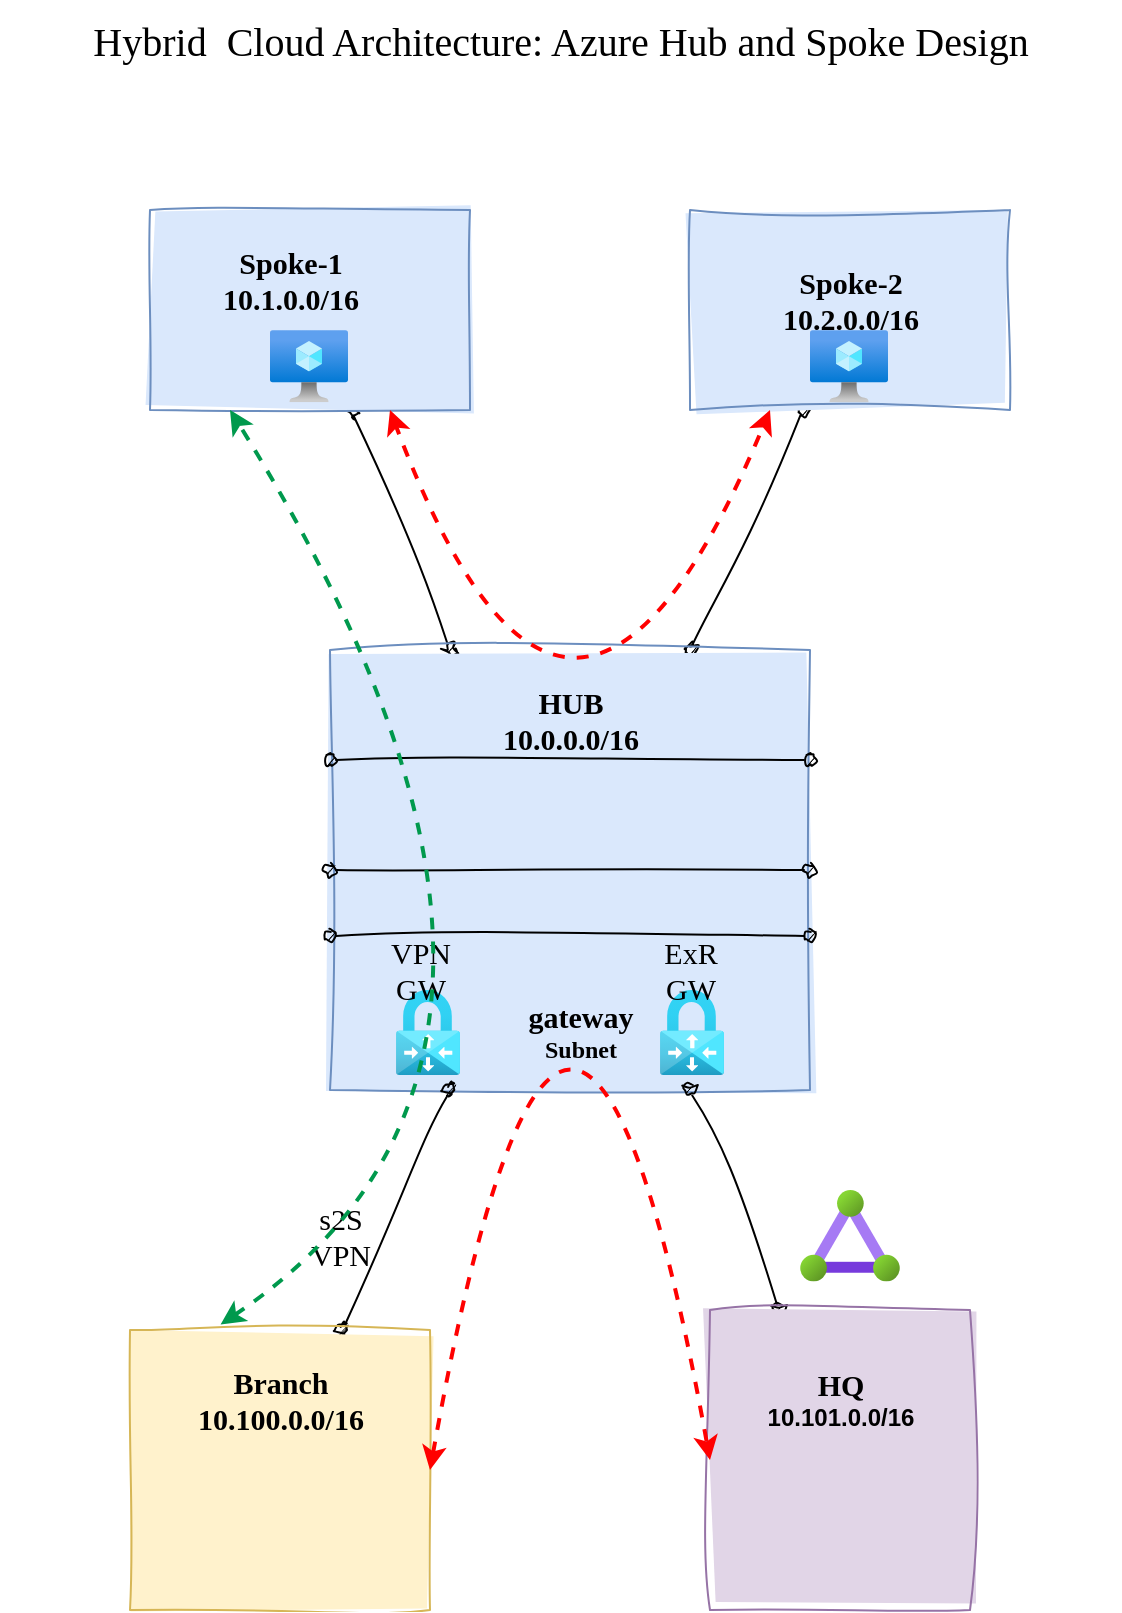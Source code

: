 <mxfile>
    <diagram id="o3GcUPDtDXJafmyDneuA" name="SIngle Region">
        <mxGraphModel dx="1420" dy="797" grid="1" gridSize="10" guides="1" tooltips="1" connect="1" arrows="1" fold="1" page="1" pageScale="1" pageWidth="850" pageHeight="1100" math="0" shadow="0">
            <root>
                <mxCell id="0"/>
                <mxCell id="1" parent="0"/>
                <mxCell id="27" value="&lt;font style=&quot;font-size: 20px;&quot;&gt;Hybrid&amp;nbsp; Cloud Architecture: Azure Hub and Spoke Design&lt;/font&gt;" style="text;html=1;align=center;verticalAlign=middle;resizable=0;points=[];autosize=1;strokeColor=none;fillColor=none;fontSize=15;fontFamily=Comic Sans MS;" vertex="1" parent="1">
                    <mxGeometry x="145" y="65" width="560" height="40" as="geometry"/>
                </mxCell>
                <mxCell id="31" value="Hub-spoke" parent="0"/>
                <mxCell id="4" style="edgeStyle=none;html=1;exitX=0.75;exitY=0;exitDx=0;exitDy=0;sketch=1;curveFitting=1;jiggle=2;disableMultiStroke=1;startArrow=oval;startFill=1;endArrow=oval;endFill=1;" edge="1" parent="31" source="2" target="3">
                    <mxGeometry relative="1" as="geometry"/>
                </mxCell>
                <mxCell id="6" style="edgeStyle=none;html=1;exitX=0.25;exitY=0;exitDx=0;exitDy=0;sketch=1;curveFitting=1;jiggle=2;disableMultiStroke=1;startArrow=oval;startFill=1;endArrow=oval;endFill=1;" edge="1" parent="31" source="2" target="5">
                    <mxGeometry relative="1" as="geometry"/>
                </mxCell>
                <mxCell id="2" value="" style="rounded=0;whiteSpace=wrap;html=1;sketch=1;curveFitting=1;jiggle=2;disableMultiStroke=1;fillStyle=solid;fillColor=#dae8fc;strokeColor=#6c8ebf;" vertex="1" parent="31">
                    <mxGeometry x="310" y="390" width="240" height="220" as="geometry"/>
                </mxCell>
                <mxCell id="3" value="" style="rounded=0;whiteSpace=wrap;html=1;sketch=1;curveFitting=1;jiggle=2;disableMultiStroke=1;fillColor=#dae8fc;strokeColor=#6c8ebf;fillStyle=solid;" vertex="1" parent="31">
                    <mxGeometry x="490" y="170" width="160" height="100" as="geometry"/>
                </mxCell>
                <mxCell id="5" value="" style="rounded=0;whiteSpace=wrap;html=1;sketch=1;curveFitting=1;jiggle=2;disableMultiStroke=1;fillColor=#dae8fc;strokeColor=#6c8ebf;fillStyle=solid;" vertex="1" parent="31">
                    <mxGeometry x="220" y="170" width="160" height="100" as="geometry"/>
                </mxCell>
                <mxCell id="11" value="&lt;font style=&quot;font-size: 15px;&quot; face=&quot;Comic Sans MS&quot;&gt;&lt;b&gt;Spoke-1&lt;br&gt;10.1.0.0/16&lt;/b&gt;&lt;/font&gt;" style="text;html=1;align=center;verticalAlign=middle;resizable=0;points=[];autosize=1;strokeColor=none;fillColor=none;" vertex="1" parent="31">
                    <mxGeometry x="235" y="180" width="110" height="50" as="geometry"/>
                </mxCell>
                <mxCell id="12" value="&lt;font style=&quot;font-size: 15px;&quot; face=&quot;Comic Sans MS&quot;&gt;&lt;b&gt;Spoke-2&lt;br&gt;10.2.0.0/16&lt;/b&gt;&lt;/font&gt;" style="text;html=1;align=center;verticalAlign=middle;resizable=0;points=[];autosize=1;strokeColor=none;fillColor=none;" vertex="1" parent="31">
                    <mxGeometry x="515" y="190" width="110" height="50" as="geometry"/>
                </mxCell>
                <mxCell id="13" value="&lt;font style=&quot;font-size: 15px;&quot; face=&quot;Comic Sans MS&quot;&gt;&lt;b&gt;HUB&lt;br&gt;10.0.0.0/16&lt;/b&gt;&lt;/font&gt;" style="text;html=1;align=center;verticalAlign=middle;resizable=0;points=[];autosize=1;strokeColor=none;fillColor=none;" vertex="1" parent="31">
                    <mxGeometry x="375" y="400" width="110" height="50" as="geometry"/>
                </mxCell>
                <mxCell id="16" value="" style="aspect=fixed;html=1;points=[];align=center;image;fontSize=12;image=img/lib/azure2/networking/Virtual_Network_Gateways.svg;fillStyle=solid;fontFamily=Comic Sans MS;" vertex="1" parent="31">
                    <mxGeometry x="343" y="560" width="32" height="42.46" as="geometry"/>
                </mxCell>
                <mxCell id="18" style="edgeStyle=none;sketch=1;disableMultiStroke=1;html=1;exitX=0;exitY=0.75;exitDx=0;exitDy=0;entryX=1;entryY=0.75;entryDx=0;entryDy=0;fontFamily=Comic Sans MS;fontSize=15;startArrow=oval;startFill=1;endArrow=oval;endFill=1;" edge="1" parent="31">
                    <mxGeometry relative="1" as="geometry">
                        <mxPoint x="310" y="533" as="sourcePoint"/>
                        <mxPoint x="550" y="533" as="targetPoint"/>
                    </mxGeometry>
                </mxCell>
                <mxCell id="19" style="edgeStyle=none;sketch=1;disableMultiStroke=1;html=1;exitX=0;exitY=0.5;exitDx=0;exitDy=0;entryX=1;entryY=0.5;entryDx=0;entryDy=0;fontFamily=Comic Sans MS;fontSize=15;startArrow=oval;startFill=1;endArrow=oval;endFill=1;" edge="1" parent="31" source="2" target="2">
                    <mxGeometry relative="1" as="geometry"/>
                </mxCell>
                <mxCell id="20" style="edgeStyle=none;sketch=1;disableMultiStroke=1;html=1;exitX=0;exitY=0.25;exitDx=0;exitDy=0;entryX=1;entryY=0.25;entryDx=0;entryDy=0;fontFamily=Comic Sans MS;fontSize=15;startArrow=oval;startFill=1;endArrow=oval;endFill=1;" edge="1" parent="31" source="2" target="2">
                    <mxGeometry relative="1" as="geometry"/>
                </mxCell>
                <mxCell id="21" value="&lt;font face=&quot;Comic Sans MS&quot;&gt;&lt;b&gt;&lt;span style=&quot;font-size: 15px;&quot;&gt;gateway&lt;br&gt;&lt;/span&gt;Subnet&lt;/b&gt;&lt;/font&gt;" style="text;html=1;align=center;verticalAlign=middle;resizable=0;points=[];autosize=1;strokeColor=none;fillColor=none;" vertex="1" parent="31">
                    <mxGeometry x="395" y="556.23" width="80" height="50" as="geometry"/>
                </mxCell>
                <mxCell id="22" value="" style="aspect=fixed;html=1;points=[];align=center;image;fontSize=12;image=img/lib/azure2/networking/Virtual_Network_Gateways.svg;fillStyle=solid;fontFamily=Comic Sans MS;" vertex="1" parent="31">
                    <mxGeometry x="475" y="560" width="32" height="42.46" as="geometry"/>
                </mxCell>
                <mxCell id="25" value="VPN&lt;br&gt;GW" style="text;html=1;align=center;verticalAlign=middle;resizable=0;points=[];autosize=1;strokeColor=none;fillColor=none;fontSize=15;fontFamily=Comic Sans MS;" vertex="1" parent="31">
                    <mxGeometry x="330" y="525" width="50" height="50" as="geometry"/>
                </mxCell>
                <mxCell id="26" value="ExR&lt;br&gt;GW" style="text;html=1;align=center;verticalAlign=middle;resizable=0;points=[];autosize=1;strokeColor=none;fillColor=none;fontSize=15;fontFamily=Comic Sans MS;" vertex="1" parent="31">
                    <mxGeometry x="465" y="525" width="50" height="50" as="geometry"/>
                </mxCell>
                <mxCell id="35" value="" style="aspect=fixed;html=1;points=[];align=center;image;fontSize=12;image=img/lib/azure2/compute/Virtual_Machine.svg;fillStyle=solid;fontFamily=Comic Sans MS;" vertex="1" parent="31">
                    <mxGeometry x="280" y="230" width="39" height="36.17" as="geometry"/>
                </mxCell>
                <mxCell id="36" value="" style="aspect=fixed;html=1;points=[];align=center;image;fontSize=12;image=img/lib/azure2/compute/Virtual_Machine.svg;fillStyle=solid;fontFamily=Comic Sans MS;" vertex="1" parent="31">
                    <mxGeometry x="550" y="230" width="39" height="36.17" as="geometry"/>
                </mxCell>
                <mxCell id="32" value="S2S Branch" parent="0"/>
                <mxCell id="8" style="edgeStyle=none;html=1;exitX=0.25;exitY=1;exitDx=0;exitDy=0;sketch=1;curveFitting=1;jiggle=2;disableMultiStroke=1;startArrow=oval;startFill=1;endArrow=oval;endFill=1;" edge="1" parent="32" source="2" target="7">
                    <mxGeometry relative="1" as="geometry"/>
                </mxCell>
                <mxCell id="7" value="" style="rounded=0;whiteSpace=wrap;html=1;sketch=1;curveFitting=1;jiggle=2;disableMultiStroke=1;fillStyle=solid;fillColor=#fff2cc;strokeColor=#d6b656;" vertex="1" parent="32">
                    <mxGeometry x="210" y="730" width="150" height="140" as="geometry"/>
                </mxCell>
                <mxCell id="14" value="&lt;font face=&quot;Comic Sans MS&quot; style=&quot;font-size: 15px;&quot;&gt;&lt;b&gt;&lt;font style=&quot;font-size: 15px;&quot;&gt;Branch&lt;br&gt;&lt;/font&gt;10.100.0.0/16&lt;/b&gt;&lt;/font&gt;" style="text;html=1;align=center;verticalAlign=middle;resizable=0;points=[];autosize=1;strokeColor=none;fillColor=none;" vertex="1" parent="32">
                    <mxGeometry x="220" y="740" width="130" height="50" as="geometry"/>
                </mxCell>
                <mxCell id="24" value="s2S&lt;br&gt;VPN" style="text;html=1;align=center;verticalAlign=middle;resizable=0;points=[];autosize=1;strokeColor=none;fillColor=none;fontSize=15;fontFamily=Comic Sans MS;" vertex="1" parent="32">
                    <mxGeometry x="290" y="657.86" width="50" height="50" as="geometry"/>
                </mxCell>
                <mxCell id="33" value="HQ-Branch" parent="0"/>
                <mxCell id="10" style="edgeStyle=none;html=1;exitX=0.75;exitY=1;exitDx=0;exitDy=0;sketch=1;curveFitting=1;jiggle=2;disableMultiStroke=1;startArrow=oval;startFill=1;endArrow=oval;endFill=1;" edge="1" parent="33" source="2" target="9">
                    <mxGeometry relative="1" as="geometry"/>
                </mxCell>
                <mxCell id="9" value="" style="rounded=0;whiteSpace=wrap;html=1;sketch=1;curveFitting=1;jiggle=2;disableMultiStroke=1;fillStyle=solid;fillColor=#e1d5e7;strokeColor=#9673a6;" vertex="1" parent="33">
                    <mxGeometry x="500" y="720" width="130" height="150" as="geometry"/>
                </mxCell>
                <mxCell id="15" value="&lt;b&gt;&lt;font face=&quot;Comic Sans MS&quot;&gt;&lt;span style=&quot;font-size: 15px;&quot;&gt;HQ&lt;br&gt;&lt;/span&gt;&lt;/font&gt;10.101.0.0/16&lt;/b&gt;" style="text;html=1;align=center;verticalAlign=middle;resizable=0;points=[];autosize=1;strokeColor=none;fillColor=none;" vertex="1" parent="33">
                    <mxGeometry x="515" y="740" width="100" height="50" as="geometry"/>
                </mxCell>
                <mxCell id="23" value="" style="aspect=fixed;html=1;points=[];align=center;image;fontSize=12;image=img/lib/azure2/networking/ExpressRoute_Circuits.svg;fillStyle=solid;fontFamily=Comic Sans MS;" vertex="1" parent="33">
                    <mxGeometry x="545" y="660" width="50" height="45.71" as="geometry"/>
                </mxCell>
                <mxCell id="34" value="Flows" parent="0"/>
                <mxCell id="28" style="edgeStyle=none;disableMultiStroke=1;html=1;exitX=0.302;exitY=-0.02;exitDx=0;exitDy=0;entryX=0.25;entryY=1;entryDx=0;entryDy=0;fontFamily=Comic Sans MS;fontSize=20;startArrow=classic;startFill=1;endArrow=classic;endFill=1;curved=1;dashed=1;strokeWidth=2;strokeColor=#00994D;exitPerimeter=0;" edge="1" parent="34" source="7" target="5">
                    <mxGeometry relative="1" as="geometry">
                        <Array as="points">
                            <mxPoint x="460" y="590"/>
                        </Array>
                    </mxGeometry>
                </mxCell>
                <mxCell id="29" style="edgeStyle=none;curved=1;sketch=0;disableMultiStroke=1;html=1;exitX=0.75;exitY=1;exitDx=0;exitDy=0;entryX=0.25;entryY=1;entryDx=0;entryDy=0;dashed=1;strokeColor=#FF0000;strokeWidth=2;fontFamily=Comic Sans MS;fontSize=20;startArrow=classic;startFill=1;endArrow=classic;endFill=1;flowAnimation=1;" edge="1" parent="34" source="5" target="3">
                    <mxGeometry relative="1" as="geometry">
                        <Array as="points">
                            <mxPoint x="430" y="510"/>
                        </Array>
                    </mxGeometry>
                </mxCell>
                <mxCell id="30" style="edgeStyle=none;curved=1;sketch=0;disableMultiStroke=1;html=1;exitX=1;exitY=0.5;exitDx=0;exitDy=0;entryX=0;entryY=0.5;entryDx=0;entryDy=0;dashed=1;strokeColor=#FF0000;strokeWidth=2;fontFamily=Comic Sans MS;fontSize=20;startArrow=classic;startFill=1;endArrow=classic;endFill=1;" edge="1" parent="34" source="7" target="9">
                    <mxGeometry relative="1" as="geometry">
                        <Array as="points">
                            <mxPoint x="430" y="410"/>
                        </Array>
                    </mxGeometry>
                </mxCell>
            </root>
        </mxGraphModel>
    </diagram>
    <diagram id="fAtzP2GOP-0-PPZq1dsF" name="Multi-region">
        <mxGraphModel dx="1106" dy="845" grid="1" gridSize="10" guides="1" tooltips="1" connect="1" arrows="1" fold="1" page="1" pageScale="1" pageWidth="850" pageHeight="1100" math="0" shadow="0">
            <root>
                <mxCell id="0"/>
                <mxCell id="1" parent="0"/>
                <mxCell id="VmTzIxvrcaTmvpchPADn-1" style="edgeStyle=none;html=1;exitX=0.75;exitY=0;exitDx=0;exitDy=0;sketch=1;curveFitting=1;jiggle=2;disableMultiStroke=1;startArrow=oval;startFill=1;endArrow=oval;endFill=1;" edge="1" source="VmTzIxvrcaTmvpchPADn-3" target="VmTzIxvrcaTmvpchPADn-4" parent="1">
                    <mxGeometry relative="1" as="geometry"/>
                </mxCell>
                <mxCell id="VmTzIxvrcaTmvpchPADn-2" style="edgeStyle=none;html=1;exitX=0.25;exitY=0;exitDx=0;exitDy=0;sketch=1;curveFitting=1;jiggle=2;disableMultiStroke=1;startArrow=oval;startFill=1;endArrow=oval;endFill=1;" edge="1" source="VmTzIxvrcaTmvpchPADn-3" target="VmTzIxvrcaTmvpchPADn-5" parent="1">
                    <mxGeometry relative="1" as="geometry"/>
                </mxCell>
                <mxCell id="VmTzIxvrcaTmvpchPADn-3" value="" style="rounded=0;whiteSpace=wrap;html=1;sketch=1;curveFitting=1;jiggle=2;disableMultiStroke=1;fillStyle=solid;fillColor=#dae8fc;strokeColor=#6c8ebf;" vertex="1" parent="1">
                    <mxGeometry x="300" y="410" width="240" height="220" as="geometry"/>
                </mxCell>
                <mxCell id="VmTzIxvrcaTmvpchPADn-4" value="" style="rounded=0;whiteSpace=wrap;html=1;sketch=1;curveFitting=1;jiggle=2;disableMultiStroke=1;fillColor=#dae8fc;strokeColor=#6c8ebf;fillStyle=solid;" vertex="1" parent="1">
                    <mxGeometry x="480" y="190" width="160" height="100" as="geometry"/>
                </mxCell>
                <mxCell id="VmTzIxvrcaTmvpchPADn-5" value="" style="rounded=0;whiteSpace=wrap;html=1;sketch=1;curveFitting=1;jiggle=2;disableMultiStroke=1;fillColor=#dae8fc;strokeColor=#6c8ebf;fillStyle=solid;" vertex="1" parent="1">
                    <mxGeometry x="210" y="190" width="160" height="100" as="geometry"/>
                </mxCell>
                <mxCell id="VmTzIxvrcaTmvpchPADn-6" value="&lt;font style=&quot;font-size: 15px;&quot; face=&quot;Comic Sans MS&quot;&gt;&lt;b&gt;Spoke-1&lt;br&gt;10.1.0.0/16&lt;/b&gt;&lt;/font&gt;" style="text;html=1;align=center;verticalAlign=middle;resizable=0;points=[];autosize=1;strokeColor=none;fillColor=none;" vertex="1" parent="1">
                    <mxGeometry x="225" y="200" width="110" height="50" as="geometry"/>
                </mxCell>
                <mxCell id="VmTzIxvrcaTmvpchPADn-7" value="&lt;font style=&quot;font-size: 15px;&quot; face=&quot;Comic Sans MS&quot;&gt;&lt;b&gt;Spoke-2&lt;br&gt;10.2.0.0/16&lt;/b&gt;&lt;/font&gt;" style="text;html=1;align=center;verticalAlign=middle;resizable=0;points=[];autosize=1;strokeColor=none;fillColor=none;" vertex="1" parent="1">
                    <mxGeometry x="505" y="210" width="110" height="50" as="geometry"/>
                </mxCell>
                <mxCell id="VmTzIxvrcaTmvpchPADn-8" value="&lt;font style=&quot;font-size: 15px;&quot; face=&quot;Comic Sans MS&quot;&gt;&lt;b&gt;HUB&lt;br&gt;10.0.0.0/16&lt;/b&gt;&lt;/font&gt;" style="text;html=1;align=center;verticalAlign=middle;resizable=0;points=[];autosize=1;strokeColor=none;fillColor=none;" vertex="1" parent="1">
                    <mxGeometry x="365" y="420" width="110" height="50" as="geometry"/>
                </mxCell>
                <mxCell id="VmTzIxvrcaTmvpchPADn-9" value="" style="aspect=fixed;html=1;points=[];align=center;image;fontSize=12;image=img/lib/azure2/networking/Virtual_Network_Gateways.svg;fillStyle=solid;fontFamily=Comic Sans MS;" vertex="1" parent="1">
                    <mxGeometry x="333" y="580" width="32" height="42.46" as="geometry"/>
                </mxCell>
                <mxCell id="VmTzIxvrcaTmvpchPADn-10" style="edgeStyle=none;sketch=1;disableMultiStroke=1;html=1;exitX=0;exitY=0.75;exitDx=0;exitDy=0;entryX=1;entryY=0.75;entryDx=0;entryDy=0;fontFamily=Comic Sans MS;fontSize=15;startArrow=oval;startFill=1;endArrow=oval;endFill=1;" edge="1" parent="1">
                    <mxGeometry relative="1" as="geometry">
                        <mxPoint x="300" y="553" as="sourcePoint"/>
                        <mxPoint x="540" y="553" as="targetPoint"/>
                    </mxGeometry>
                </mxCell>
                <mxCell id="VmTzIxvrcaTmvpchPADn-11" style="edgeStyle=none;sketch=1;disableMultiStroke=1;html=1;exitX=0;exitY=0.5;exitDx=0;exitDy=0;entryX=1;entryY=0.5;entryDx=0;entryDy=0;fontFamily=Comic Sans MS;fontSize=15;startArrow=oval;startFill=1;endArrow=oval;endFill=1;" edge="1" source="VmTzIxvrcaTmvpchPADn-3" target="VmTzIxvrcaTmvpchPADn-3" parent="1">
                    <mxGeometry relative="1" as="geometry"/>
                </mxCell>
                <mxCell id="VmTzIxvrcaTmvpchPADn-12" style="edgeStyle=none;sketch=1;disableMultiStroke=1;html=1;exitX=0;exitY=0.25;exitDx=0;exitDy=0;entryX=1;entryY=0.25;entryDx=0;entryDy=0;fontFamily=Comic Sans MS;fontSize=15;startArrow=oval;startFill=1;endArrow=oval;endFill=1;" edge="1" source="VmTzIxvrcaTmvpchPADn-3" target="VmTzIxvrcaTmvpchPADn-3" parent="1">
                    <mxGeometry relative="1" as="geometry"/>
                </mxCell>
                <mxCell id="VmTzIxvrcaTmvpchPADn-13" value="&lt;font face=&quot;Comic Sans MS&quot;&gt;&lt;b&gt;&lt;span style=&quot;font-size: 15px;&quot;&gt;gateway&lt;br&gt;&lt;/span&gt;Subnet&lt;/b&gt;&lt;/font&gt;" style="text;html=1;align=center;verticalAlign=middle;resizable=0;points=[];autosize=1;strokeColor=none;fillColor=none;" vertex="1" parent="1">
                    <mxGeometry x="385" y="576.23" width="80" height="50" as="geometry"/>
                </mxCell>
                <mxCell id="VmTzIxvrcaTmvpchPADn-14" value="" style="aspect=fixed;html=1;points=[];align=center;image;fontSize=12;image=img/lib/azure2/networking/Virtual_Network_Gateways.svg;fillStyle=solid;fontFamily=Comic Sans MS;" vertex="1" parent="1">
                    <mxGeometry x="465" y="580" width="32" height="42.46" as="geometry"/>
                </mxCell>
                <mxCell id="VmTzIxvrcaTmvpchPADn-15" value="VPN&lt;br&gt;GW" style="text;html=1;align=center;verticalAlign=middle;resizable=0;points=[];autosize=1;strokeColor=none;fillColor=none;fontSize=15;fontFamily=Comic Sans MS;" vertex="1" parent="1">
                    <mxGeometry x="320" y="545" width="50" height="50" as="geometry"/>
                </mxCell>
                <mxCell id="VmTzIxvrcaTmvpchPADn-16" value="ExR&lt;br&gt;GW" style="text;html=1;align=center;verticalAlign=middle;resizable=0;points=[];autosize=1;strokeColor=none;fillColor=none;fontSize=15;fontFamily=Comic Sans MS;" vertex="1" parent="1">
                    <mxGeometry x="455" y="545" width="50" height="50" as="geometry"/>
                </mxCell>
                <mxCell id="VmTzIxvrcaTmvpchPADn-17" value="" style="aspect=fixed;html=1;points=[];align=center;image;fontSize=12;image=img/lib/azure2/compute/Virtual_Machine.svg;fillStyle=solid;fontFamily=Comic Sans MS;" vertex="1" parent="1">
                    <mxGeometry x="270" y="250" width="39" height="36.17" as="geometry"/>
                </mxCell>
                <mxCell id="VmTzIxvrcaTmvpchPADn-18" value="" style="aspect=fixed;html=1;points=[];align=center;image;fontSize=12;image=img/lib/azure2/compute/Virtual_Machine.svg;fillStyle=solid;fontFamily=Comic Sans MS;" vertex="1" parent="1">
                    <mxGeometry x="540" y="250" width="39" height="36.17" as="geometry"/>
                </mxCell>
                <mxCell id="zfgJV3BJ68CpYeqMznih-1" style="edgeStyle=none;html=1;exitX=0.75;exitY=0;exitDx=0;exitDy=0;sketch=1;curveFitting=1;jiggle=2;disableMultiStroke=1;startArrow=oval;startFill=1;endArrow=oval;endFill=1;dashed=1;strokeColor=#000000;strokeWidth=2;fontFamily=Comic Sans MS;fontSize=20;curved=1;" edge="1" source="zfgJV3BJ68CpYeqMznih-3" target="zfgJV3BJ68CpYeqMznih-4" parent="1">
                    <mxGeometry relative="1" as="geometry"/>
                </mxCell>
                <mxCell id="zfgJV3BJ68CpYeqMznih-2" style="edgeStyle=none;html=1;exitX=0.25;exitY=0;exitDx=0;exitDy=0;sketch=1;curveFitting=1;jiggle=2;disableMultiStroke=1;startArrow=oval;startFill=1;endArrow=oval;endFill=1;dashed=1;strokeColor=#000000;strokeWidth=2;fontFamily=Comic Sans MS;fontSize=20;curved=1;" edge="1" source="zfgJV3BJ68CpYeqMznih-3" target="zfgJV3BJ68CpYeqMznih-5" parent="1">
                    <mxGeometry relative="1" as="geometry"/>
                </mxCell>
                <mxCell id="zfgJV3BJ68CpYeqMznih-3" value="" style="rounded=0;whiteSpace=wrap;html=1;sketch=1;curveFitting=1;jiggle=2;disableMultiStroke=1;fillStyle=solid;fillColor=#dae8fc;strokeColor=#000000;fontFamily=Comic Sans MS;fontSize=20;" vertex="1" parent="1">
                    <mxGeometry x="900" y="410" width="240" height="220" as="geometry"/>
                </mxCell>
                <mxCell id="zfgJV3BJ68CpYeqMznih-4" value="" style="rounded=0;whiteSpace=wrap;html=1;sketch=1;curveFitting=1;jiggle=2;disableMultiStroke=1;fillColor=#dae8fc;strokeColor=#000000;fillStyle=solid;fontFamily=Comic Sans MS;fontSize=20;" vertex="1" parent="1">
                    <mxGeometry x="1080" y="190" width="160" height="100" as="geometry"/>
                </mxCell>
                <mxCell id="zfgJV3BJ68CpYeqMznih-5" value="" style="rounded=0;whiteSpace=wrap;html=1;sketch=1;curveFitting=1;jiggle=2;disableMultiStroke=1;fillColor=#dae8fc;strokeColor=#000000;fillStyle=solid;fontFamily=Comic Sans MS;fontSize=20;" vertex="1" parent="1">
                    <mxGeometry x="810" y="190" width="160" height="100" as="geometry"/>
                </mxCell>
                <mxCell id="zfgJV3BJ68CpYeqMznih-6" value="&lt;font style=&quot;font-size: 15px;&quot; face=&quot;Comic Sans MS&quot;&gt;&lt;b&gt;Spoke-1&lt;br&gt;10.1.0.0/16&lt;/b&gt;&lt;/font&gt;" style="text;html=1;align=center;verticalAlign=middle;resizable=0;points=[];autosize=1;strokeColor=#000000;fillColor=none;fillStyle=solid;fontFamily=Comic Sans MS;fontSize=20;" vertex="1" parent="1">
                    <mxGeometry x="825" y="195" width="110" height="60" as="geometry"/>
                </mxCell>
                <mxCell id="zfgJV3BJ68CpYeqMznih-7" value="&lt;font style=&quot;font-size: 15px;&quot; face=&quot;Comic Sans MS&quot;&gt;&lt;b&gt;Spoke-2&lt;br&gt;10.2.0.0/16&lt;/b&gt;&lt;/font&gt;" style="text;html=1;align=center;verticalAlign=middle;resizable=0;points=[];autosize=1;strokeColor=#000000;fillColor=none;fillStyle=solid;fontFamily=Comic Sans MS;fontSize=20;" vertex="1" parent="1">
                    <mxGeometry x="1105" y="205" width="110" height="60" as="geometry"/>
                </mxCell>
                <mxCell id="zfgJV3BJ68CpYeqMznih-8" value="&lt;font style=&quot;font-size: 15px;&quot; face=&quot;Comic Sans MS&quot;&gt;&lt;b&gt;HUB&lt;br&gt;10.0.0.0/16&lt;/b&gt;&lt;/font&gt;" style="text;html=1;align=center;verticalAlign=middle;resizable=0;points=[];autosize=1;strokeColor=#000000;fillColor=none;fillStyle=solid;fontFamily=Comic Sans MS;fontSize=20;" vertex="1" parent="1">
                    <mxGeometry x="965" y="415" width="110" height="60" as="geometry"/>
                </mxCell>
                <mxCell id="zfgJV3BJ68CpYeqMznih-9" value="" style="aspect=fixed;html=1;points=[];align=center;image;fontSize=12;image=img/lib/azure2/networking/Virtual_Network_Gateways.svg;fillStyle=solid;fontFamily=Comic Sans MS;strokeColor=#000000;" vertex="1" parent="1">
                    <mxGeometry x="933" y="580" width="32" height="42.46" as="geometry"/>
                </mxCell>
                <mxCell id="zfgJV3BJ68CpYeqMznih-10" style="edgeStyle=none;sketch=1;disableMultiStroke=1;html=1;exitX=0;exitY=0.75;exitDx=0;exitDy=0;entryX=1;entryY=0.75;entryDx=0;entryDy=0;fontFamily=Comic Sans MS;fontSize=15;startArrow=oval;startFill=1;endArrow=oval;endFill=1;dashed=1;strokeColor=#000000;strokeWidth=2;curved=1;" edge="1" parent="1">
                    <mxGeometry relative="1" as="geometry">
                        <mxPoint x="900" y="553" as="sourcePoint"/>
                        <mxPoint x="1140" y="553" as="targetPoint"/>
                    </mxGeometry>
                </mxCell>
                <mxCell id="zfgJV3BJ68CpYeqMznih-11" style="edgeStyle=none;sketch=1;disableMultiStroke=1;html=1;exitX=0;exitY=0.5;exitDx=0;exitDy=0;entryX=1;entryY=0.5;entryDx=0;entryDy=0;fontFamily=Comic Sans MS;fontSize=15;startArrow=oval;startFill=1;endArrow=oval;endFill=1;dashed=1;strokeColor=#000000;strokeWidth=2;curved=1;" edge="1" source="zfgJV3BJ68CpYeqMznih-3" target="zfgJV3BJ68CpYeqMznih-3" parent="1">
                    <mxGeometry relative="1" as="geometry"/>
                </mxCell>
                <mxCell id="zfgJV3BJ68CpYeqMznih-12" style="edgeStyle=none;sketch=1;disableMultiStroke=1;html=1;exitX=0;exitY=0.25;exitDx=0;exitDy=0;entryX=1;entryY=0.25;entryDx=0;entryDy=0;fontFamily=Comic Sans MS;fontSize=15;startArrow=oval;startFill=1;endArrow=oval;endFill=1;dashed=1;strokeColor=#000000;strokeWidth=2;curved=1;" edge="1" source="zfgJV3BJ68CpYeqMznih-3" target="zfgJV3BJ68CpYeqMznih-3" parent="1">
                    <mxGeometry relative="1" as="geometry"/>
                </mxCell>
                <mxCell id="zfgJV3BJ68CpYeqMznih-13" value="&lt;font face=&quot;Comic Sans MS&quot;&gt;&lt;b&gt;&lt;span style=&quot;font-size: 15px;&quot;&gt;gateway&lt;br&gt;&lt;/span&gt;Subnet&lt;/b&gt;&lt;/font&gt;" style="text;html=1;align=center;verticalAlign=middle;resizable=0;points=[];autosize=1;strokeColor=#000000;fillColor=none;fillStyle=solid;fontFamily=Comic Sans MS;fontSize=20;" vertex="1" parent="1">
                    <mxGeometry x="980" y="571.23" width="90" height="60" as="geometry"/>
                </mxCell>
                <mxCell id="zfgJV3BJ68CpYeqMznih-14" value="" style="aspect=fixed;html=1;points=[];align=center;image;fontSize=12;image=img/lib/azure2/networking/Virtual_Network_Gateways.svg;fillStyle=solid;fontFamily=Comic Sans MS;strokeColor=#000000;" vertex="1" parent="1">
                    <mxGeometry x="1065" y="580" width="32" height="42.46" as="geometry"/>
                </mxCell>
                <mxCell id="zfgJV3BJ68CpYeqMznih-15" value="VPN&lt;br&gt;GW" style="text;html=1;align=center;verticalAlign=middle;resizable=0;points=[];autosize=1;strokeColor=#000000;fillColor=none;fontSize=15;fontFamily=Comic Sans MS;fillStyle=solid;" vertex="1" parent="1">
                    <mxGeometry x="920" y="545" width="50" height="50" as="geometry"/>
                </mxCell>
                <mxCell id="zfgJV3BJ68CpYeqMznih-16" value="ExR&lt;br&gt;GW" style="text;html=1;align=center;verticalAlign=middle;resizable=0;points=[];autosize=1;strokeColor=#000000;fillColor=none;fontSize=15;fontFamily=Comic Sans MS;fillStyle=solid;" vertex="1" parent="1">
                    <mxGeometry x="1055" y="545" width="50" height="50" as="geometry"/>
                </mxCell>
                <mxCell id="zfgJV3BJ68CpYeqMznih-17" value="" style="aspect=fixed;html=1;points=[];align=center;image;fontSize=12;image=img/lib/azure2/compute/Virtual_Machine.svg;fillStyle=solid;fontFamily=Comic Sans MS;strokeColor=#000000;" vertex="1" parent="1">
                    <mxGeometry x="870" y="250" width="39" height="36.17" as="geometry"/>
                </mxCell>
                <mxCell id="zfgJV3BJ68CpYeqMznih-18" value="" style="aspect=fixed;html=1;points=[];align=center;image;fontSize=12;image=img/lib/azure2/compute/Virtual_Machine.svg;fillStyle=solid;fontFamily=Comic Sans MS;strokeColor=#000000;" vertex="1" parent="1">
                    <mxGeometry x="1140" y="250" width="39" height="36.17" as="geometry"/>
                </mxCell>
            </root>
        </mxGraphModel>
    </diagram>
</mxfile>